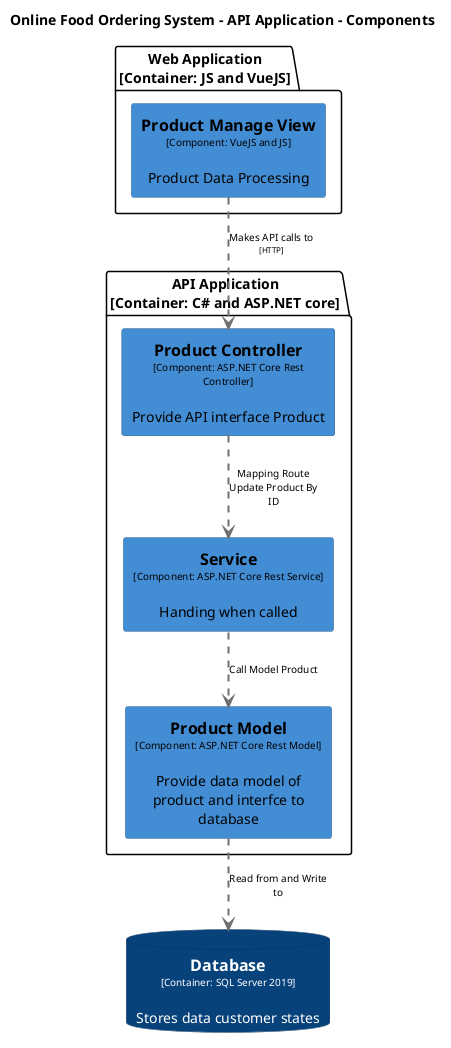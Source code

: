 @startuml(id=UpdateProductComponent)
title Online Food Ordering System - API Application - Components

skinparam {
  shadowing false
  arrowFontSize 10
  defaultTextAlignment center
  wrapWidth 200
  maxMessageSize 100
}
hide stereotype
top to bottom direction
skinparam rectangle<<33>> {
  BackgroundColor #438dd5
  FontColor #000000
  BorderColor #2e6295
}
skinparam rectangle<<34>> {
  BackgroundColor #438dd5
  FontColor #000000
  BorderColor #2e6295
}
skinparam rectangle<<36>> {
  BackgroundColor #438dd5
  FontColor #000000
  BorderColor #2e6295
}
skinparam rectangle<<9>> {
  BackgroundColor #438dd5
  FontColor #000000
  BorderColor #2e6295
}
skinparam database<<43>> {
  BackgroundColor #08427b
  FontColor #ffffff
  BorderColor #052e56
}
database "==Database\n<size:10>[Container: SQL Server 2019]</size>\n\nStores data customer states" <<43>> as 43
package "API Application\n[Container: C# and ASP.NET core]" {
  rectangle "==Product Controller\n<size:10>[Component: ASP.NET Core Rest Controller]</size>\n\nProvide API interface Product" <<33>> as 33
  rectangle "==Product Model\n<size:10>[Component: ASP.NET Core Rest Model]</size>\n\nProvide data model of product and interfce to database" <<34>> as 34
  rectangle "==Service\n<size:10>[Component: ASP.NET Core Rest Service]</size>\n\nHanding when called" <<36>> as 36
}
package "Web Application\n[Container: JS and VueJS]" {
  rectangle "==Product Manage View\n<size:10>[Component: VueJS and JS]</size>\n\nProduct Data Processing" <<9>> as 9
}
33 .[#707070,thickness=2].> 36 : "Mapping Route Update Product By ID"
9 .[#707070,thickness=2].> 33 : "Makes API calls to\n<size:8>[HTTP]</size>"
34 .[#707070,thickness=2].> 43 : "Read from and Write to"
36 .[#707070,thickness=2].> 34 : "Call Model Product"
@enduml